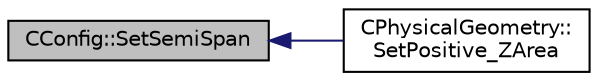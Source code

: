 digraph "CConfig::SetSemiSpan"
{
  edge [fontname="Helvetica",fontsize="10",labelfontname="Helvetica",labelfontsize="10"];
  node [fontname="Helvetica",fontsize="10",shape=record];
  rankdir="LR";
  Node15500 [label="CConfig::SetSemiSpan",height=0.2,width=0.4,color="black", fillcolor="grey75", style="filled", fontcolor="black"];
  Node15500 -> Node15501 [dir="back",color="midnightblue",fontsize="10",style="solid",fontname="Helvetica"];
  Node15501 [label="CPhysicalGeometry::\lSetPositive_ZArea",height=0.2,width=0.4,color="black", fillcolor="white", style="filled",URL="$class_c_physical_geometry.html#a6ac2969bf1a5e1fcc062ea00217c5982",tooltip="Compute surface area (positive z-direction) for force coefficient non-dimensionalization. "];
}
